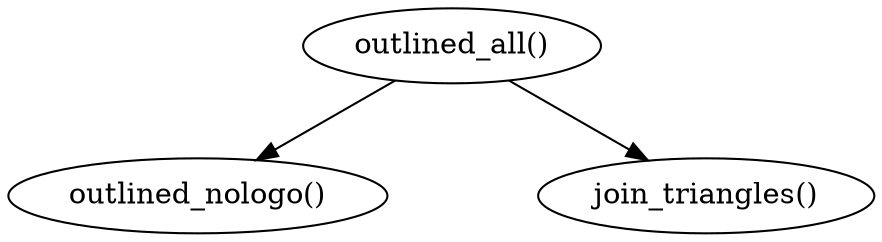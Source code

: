  digraph G {
 nodesep = "1";
 "outlined_all()" -> "outlined_nologo()"; 
 "outlined_all()" -> "join_triangles()";
 }

